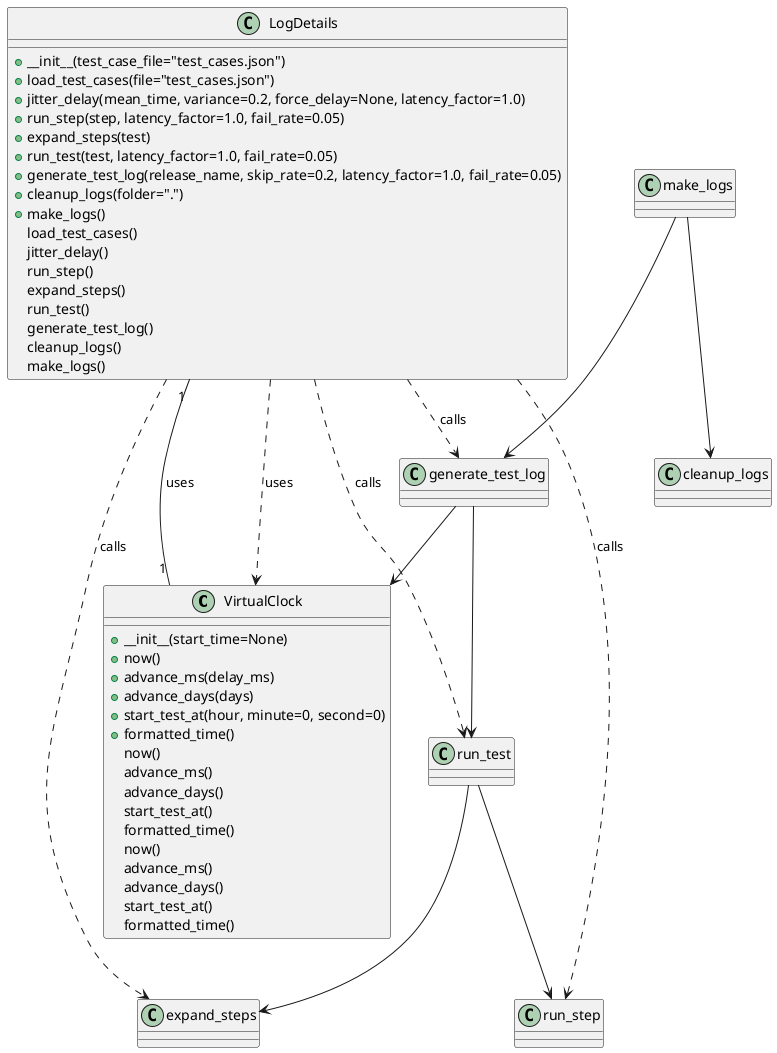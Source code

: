 @startuml LogDetails
class VirtualClock {
    +__init__(start_time=None)
    +now()
    +advance_ms(delay_ms)
    +advance_days(days)
    +start_test_at(hour, minute=0, second=0)
    +formatted_time()
}


class LogDetails {
    +__init__(test_case_file="test_cases.json")
    +load_test_cases(file="test_cases.json")
    +jitter_delay(mean_time, variance=0.2, force_delay=None, latency_factor=1.0)
    +run_step(step, latency_factor=1.0, fail_rate=0.05)
    +expand_steps(test)
    +run_test(test, latency_factor=1.0, fail_rate=0.05)
    +generate_test_log(release_name, skip_rate=0.2, latency_factor=1.0, fail_rate=0.05)
    +cleanup_logs(folder=".")
    +make_logs()
}

LogDetails "1" -- "1" VirtualClock : uses

LogDetails : load_test_cases()
LogDetails : jitter_delay()
LogDetails : run_step()
LogDetails : expand_steps()
LogDetails : run_test()
LogDetails : generate_test_log()
LogDetails : cleanup_logs()
LogDetails : make_logs()

LogDetails ..> run_test : calls
LogDetails ..> generate_test_log : calls
LogDetails ..> run_step : calls
LogDetails ..> expand_steps : calls
LogDetails ..> VirtualClock : uses

run_test --> run_step
run_test --> expand_steps
generate_test_log --> run_test
generate_test_log --> VirtualClock
make_logs --> generate_test_log
make_logs --> cleanup_logs

VirtualClock : now()
VirtualClock : advance_ms()
VirtualClock : advance_days()
VirtualClock : start_test_at()
VirtualClock : formatted_time()

VirtualClock : now()
VirtualClock : advance_ms()
VirtualClock : advance_days()
VirtualClock : start_test_at()
VirtualClock : formatted_time()

@enduml